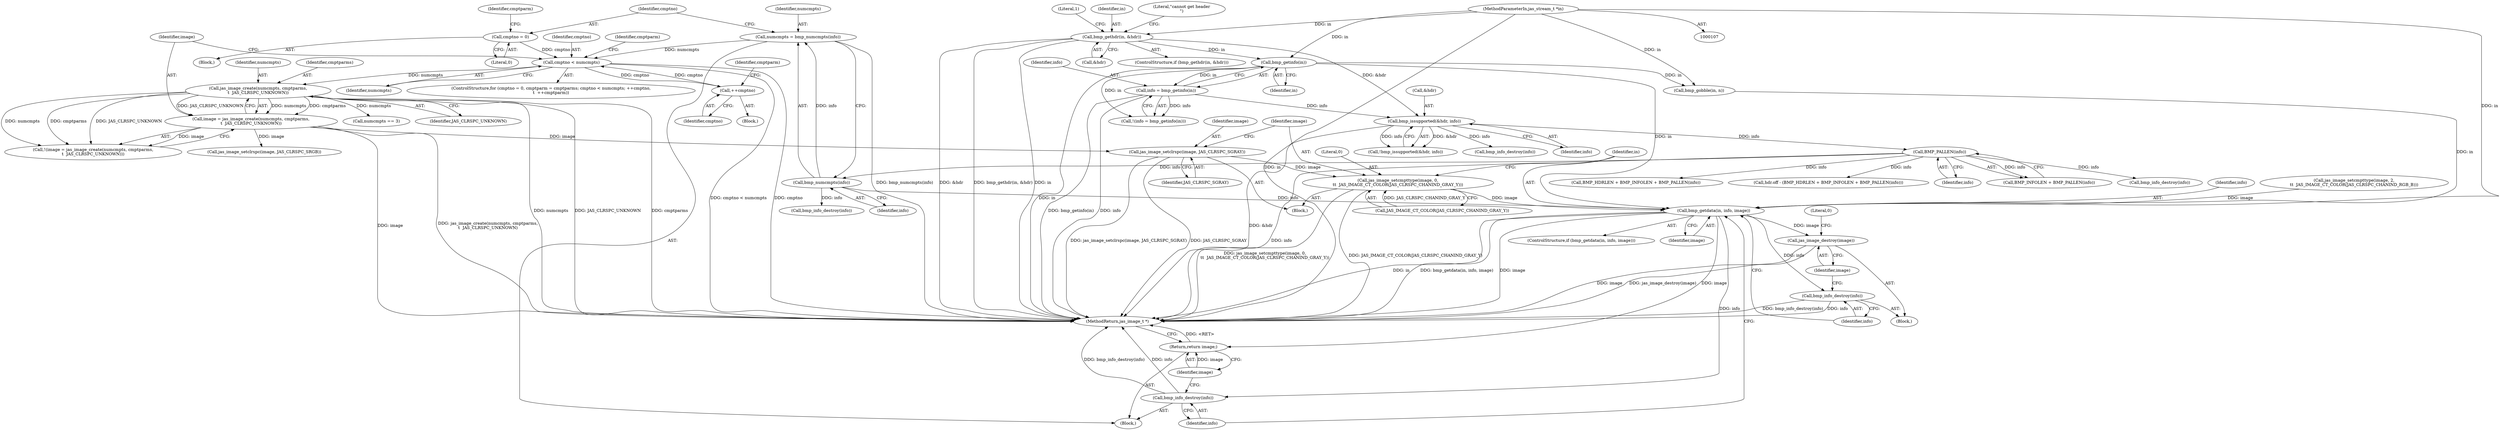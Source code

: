 digraph "0_jasper_8f62b4761711d036fd8964df256b938c809b7fca_0@pointer" {
"1000369" [label="(Call,jas_image_setclrspc(image, JAS_CLRSPC_SGRAY))"];
"1000333" [label="(Call,image = jas_image_create(numcmpts, cmptparms,\n\t  JAS_CLRSPC_UNKNOWN))"];
"1000335" [label="(Call,jas_image_create(numcmpts, cmptparms,\n\t  JAS_CLRSPC_UNKNOWN))"];
"1000278" [label="(Call,cmptno < numcmpts)"];
"1000272" [label="(Call,cmptno = 0)"];
"1000282" [label="(Call,++cmptno)"];
"1000266" [label="(Call,numcmpts = bmp_numcmpts(info))"];
"1000268" [label="(Call,bmp_numcmpts(info))"];
"1000242" [label="(Call,BMP_PALLEN(info))"];
"1000219" [label="(Call,bmp_issupported(&hdr, info))"];
"1000127" [label="(Call,bmp_gethdr(in, &hdr))"];
"1000108" [label="(MethodParameterIn,jas_stream_t *in)"];
"1000161" [label="(Call,info = bmp_getinfo(in))"];
"1000163" [label="(Call,bmp_getinfo(in))"];
"1000372" [label="(Call,jas_image_setcmpttype(image, 0,\n\t\t  JAS_IMAGE_CT_COLOR(JAS_CLRSPC_CHANIND_GRAY_Y)))"];
"1000378" [label="(Call,bmp_getdata(in, info, image))"];
"1000383" [label="(Call,bmp_info_destroy(info))"];
"1000385" [label="(Call,jas_image_destroy(image))"];
"1000389" [label="(Call,bmp_info_destroy(info))"];
"1000391" [label="(Return,return image;)"];
"1000285" [label="(Identifier,cmptparm)"];
"1000108" [label="(MethodParameterIn,jas_stream_t *in)"];
"1000226" [label="(Call,bmp_info_destroy(info))"];
"1000268" [label="(Call,bmp_numcmpts(info))"];
"1000385" [label="(Call,jas_image_destroy(image))"];
"1000382" [label="(Block,)"];
"1000274" [label="(Literal,0)"];
"1000283" [label="(Identifier,cmptno)"];
"1000391" [label="(Return,return image;)"];
"1000368" [label="(Block,)"];
"1000279" [label="(Identifier,cmptno)"];
"1000219" [label="(Call,bmp_issupported(&hdr, info))"];
"1000220" [label="(Call,&hdr)"];
"1000267" [label="(Identifier,numcmpts)"];
"1000392" [label="(Identifier,image)"];
"1000243" [label="(Identifier,info)"];
"1000163" [label="(Call,bmp_getinfo(in))"];
"1000332" [label="(Call,!(image = jas_image_create(numcmpts, cmptparms,\n\t  JAS_CLRSPC_UNKNOWN)))"];
"1000340" [label="(Call,bmp_info_destroy(info))"];
"1000278" [label="(Call,cmptno < numcmpts)"];
"1000242" [label="(Call,BMP_PALLEN(info))"];
"1000371" [label="(Identifier,JAS_CLRSPC_SGRAY)"];
"1000333" [label="(Call,image = jas_image_create(numcmpts, cmptparms,\n\t  JAS_CLRSPC_UNKNOWN))"];
"1000110" [label="(Block,)"];
"1000375" [label="(Call,JAS_IMAGE_CT_COLOR(JAS_CLRSPC_CHANIND_GRAY_Y))"];
"1000266" [label="(Call,numcmpts = bmp_numcmpts(info))"];
"1000127" [label="(Call,bmp_gethdr(in, &hdr))"];
"1000270" [label="(ControlStructure,for (cmptno = 0, cmptparm = cmptparms; cmptno < numcmpts; ++cmptno,\n\t  ++cmptparm))"];
"1000369" [label="(Call,jas_image_setclrspc(image, JAS_CLRSPC_SGRAY))"];
"1000380" [label="(Identifier,info)"];
"1000240" [label="(Call,BMP_INFOLEN + BMP_PALLEN(info))"];
"1000133" [label="(Literal,\"cannot get header\n\")"];
"1000258" [label="(Call,bmp_gobble(in, n))"];
"1000362" [label="(Call,jas_image_setcmpttype(image, 2,\n\t\t  JAS_IMAGE_CT_COLOR(JAS_CLRSPC_CHANIND_RGB_B)))"];
"1000276" [label="(Identifier,cmptparm)"];
"1000379" [label="(Identifier,in)"];
"1000129" [label="(Call,&hdr)"];
"1000137" [label="(Literal,1)"];
"1000262" [label="(Call,bmp_info_destroy(info))"];
"1000388" [label="(Literal,0)"];
"1000281" [label="(Block,)"];
"1000390" [label="(Identifier,info)"];
"1000370" [label="(Identifier,image)"];
"1000345" [label="(Call,numcmpts == 3)"];
"1000272" [label="(Call,cmptno = 0)"];
"1000269" [label="(Identifier,info)"];
"1000349" [label="(Call,jas_image_setclrspc(image, JAS_CLRSPC_SRGB))"];
"1000128" [label="(Identifier,in)"];
"1000282" [label="(Call,++cmptno)"];
"1000377" [label="(ControlStructure,if (bmp_getdata(in, info, image)))"];
"1000383" [label="(Call,bmp_info_destroy(info))"];
"1000389" [label="(Call,bmp_info_destroy(info))"];
"1000238" [label="(Call,BMP_HDRLEN + BMP_INFOLEN + BMP_PALLEN(info))"];
"1000335" [label="(Call,jas_image_create(numcmpts, cmptparms,\n\t  JAS_CLRSPC_UNKNOWN))"];
"1000222" [label="(Identifier,info)"];
"1000161" [label="(Call,info = bmp_getinfo(in))"];
"1000273" [label="(Identifier,cmptno)"];
"1000280" [label="(Identifier,numcmpts)"];
"1000289" [label="(Identifier,cmptparm)"];
"1000334" [label="(Identifier,image)"];
"1000372" [label="(Call,jas_image_setcmpttype(image, 0,\n\t\t  JAS_IMAGE_CT_COLOR(JAS_CLRSPC_CHANIND_GRAY_Y)))"];
"1000337" [label="(Identifier,cmptparms)"];
"1000336" [label="(Identifier,numcmpts)"];
"1000378" [label="(Call,bmp_getdata(in, info, image))"];
"1000218" [label="(Call,!bmp_issupported(&hdr, info))"];
"1000271" [label="(Block,)"];
"1000234" [label="(Call,hdr.off - (BMP_HDRLEN + BMP_INFOLEN + BMP_PALLEN(info)))"];
"1000381" [label="(Identifier,image)"];
"1000384" [label="(Identifier,info)"];
"1000393" [label="(MethodReturn,jas_image_t *)"];
"1000164" [label="(Identifier,in)"];
"1000160" [label="(Call,!(info = bmp_getinfo(in)))"];
"1000162" [label="(Identifier,info)"];
"1000338" [label="(Identifier,JAS_CLRSPC_UNKNOWN)"];
"1000386" [label="(Identifier,image)"];
"1000373" [label="(Identifier,image)"];
"1000126" [label="(ControlStructure,if (bmp_gethdr(in, &hdr)))"];
"1000374" [label="(Literal,0)"];
"1000369" -> "1000368"  [label="AST: "];
"1000369" -> "1000371"  [label="CFG: "];
"1000370" -> "1000369"  [label="AST: "];
"1000371" -> "1000369"  [label="AST: "];
"1000373" -> "1000369"  [label="CFG: "];
"1000369" -> "1000393"  [label="DDG: jas_image_setclrspc(image, JAS_CLRSPC_SGRAY)"];
"1000369" -> "1000393"  [label="DDG: JAS_CLRSPC_SGRAY"];
"1000333" -> "1000369"  [label="DDG: image"];
"1000369" -> "1000372"  [label="DDG: image"];
"1000333" -> "1000332"  [label="AST: "];
"1000333" -> "1000335"  [label="CFG: "];
"1000334" -> "1000333"  [label="AST: "];
"1000335" -> "1000333"  [label="AST: "];
"1000332" -> "1000333"  [label="CFG: "];
"1000333" -> "1000393"  [label="DDG: image"];
"1000333" -> "1000393"  [label="DDG: jas_image_create(numcmpts, cmptparms,\n\t  JAS_CLRSPC_UNKNOWN)"];
"1000333" -> "1000332"  [label="DDG: image"];
"1000335" -> "1000333"  [label="DDG: numcmpts"];
"1000335" -> "1000333"  [label="DDG: cmptparms"];
"1000335" -> "1000333"  [label="DDG: JAS_CLRSPC_UNKNOWN"];
"1000333" -> "1000349"  [label="DDG: image"];
"1000335" -> "1000338"  [label="CFG: "];
"1000336" -> "1000335"  [label="AST: "];
"1000337" -> "1000335"  [label="AST: "];
"1000338" -> "1000335"  [label="AST: "];
"1000335" -> "1000393"  [label="DDG: numcmpts"];
"1000335" -> "1000393"  [label="DDG: JAS_CLRSPC_UNKNOWN"];
"1000335" -> "1000393"  [label="DDG: cmptparms"];
"1000335" -> "1000332"  [label="DDG: numcmpts"];
"1000335" -> "1000332"  [label="DDG: cmptparms"];
"1000335" -> "1000332"  [label="DDG: JAS_CLRSPC_UNKNOWN"];
"1000278" -> "1000335"  [label="DDG: numcmpts"];
"1000335" -> "1000345"  [label="DDG: numcmpts"];
"1000278" -> "1000270"  [label="AST: "];
"1000278" -> "1000280"  [label="CFG: "];
"1000279" -> "1000278"  [label="AST: "];
"1000280" -> "1000278"  [label="AST: "];
"1000289" -> "1000278"  [label="CFG: "];
"1000334" -> "1000278"  [label="CFG: "];
"1000278" -> "1000393"  [label="DDG: cmptno < numcmpts"];
"1000278" -> "1000393"  [label="DDG: cmptno"];
"1000272" -> "1000278"  [label="DDG: cmptno"];
"1000282" -> "1000278"  [label="DDG: cmptno"];
"1000266" -> "1000278"  [label="DDG: numcmpts"];
"1000278" -> "1000282"  [label="DDG: cmptno"];
"1000272" -> "1000271"  [label="AST: "];
"1000272" -> "1000274"  [label="CFG: "];
"1000273" -> "1000272"  [label="AST: "];
"1000274" -> "1000272"  [label="AST: "];
"1000276" -> "1000272"  [label="CFG: "];
"1000282" -> "1000281"  [label="AST: "];
"1000282" -> "1000283"  [label="CFG: "];
"1000283" -> "1000282"  [label="AST: "];
"1000285" -> "1000282"  [label="CFG: "];
"1000266" -> "1000110"  [label="AST: "];
"1000266" -> "1000268"  [label="CFG: "];
"1000267" -> "1000266"  [label="AST: "];
"1000268" -> "1000266"  [label="AST: "];
"1000273" -> "1000266"  [label="CFG: "];
"1000266" -> "1000393"  [label="DDG: bmp_numcmpts(info)"];
"1000268" -> "1000266"  [label="DDG: info"];
"1000268" -> "1000269"  [label="CFG: "];
"1000269" -> "1000268"  [label="AST: "];
"1000242" -> "1000268"  [label="DDG: info"];
"1000268" -> "1000340"  [label="DDG: info"];
"1000268" -> "1000378"  [label="DDG: info"];
"1000242" -> "1000240"  [label="AST: "];
"1000242" -> "1000243"  [label="CFG: "];
"1000243" -> "1000242"  [label="AST: "];
"1000240" -> "1000242"  [label="CFG: "];
"1000242" -> "1000393"  [label="DDG: info"];
"1000242" -> "1000234"  [label="DDG: info"];
"1000242" -> "1000238"  [label="DDG: info"];
"1000242" -> "1000240"  [label="DDG: info"];
"1000219" -> "1000242"  [label="DDG: info"];
"1000242" -> "1000262"  [label="DDG: info"];
"1000219" -> "1000218"  [label="AST: "];
"1000219" -> "1000222"  [label="CFG: "];
"1000220" -> "1000219"  [label="AST: "];
"1000222" -> "1000219"  [label="AST: "];
"1000218" -> "1000219"  [label="CFG: "];
"1000219" -> "1000393"  [label="DDG: &hdr"];
"1000219" -> "1000218"  [label="DDG: &hdr"];
"1000219" -> "1000218"  [label="DDG: info"];
"1000127" -> "1000219"  [label="DDG: &hdr"];
"1000161" -> "1000219"  [label="DDG: info"];
"1000219" -> "1000226"  [label="DDG: info"];
"1000127" -> "1000126"  [label="AST: "];
"1000127" -> "1000129"  [label="CFG: "];
"1000128" -> "1000127"  [label="AST: "];
"1000129" -> "1000127"  [label="AST: "];
"1000133" -> "1000127"  [label="CFG: "];
"1000137" -> "1000127"  [label="CFG: "];
"1000127" -> "1000393"  [label="DDG: &hdr"];
"1000127" -> "1000393"  [label="DDG: bmp_gethdr(in, &hdr)"];
"1000127" -> "1000393"  [label="DDG: in"];
"1000108" -> "1000127"  [label="DDG: in"];
"1000127" -> "1000163"  [label="DDG: in"];
"1000108" -> "1000107"  [label="AST: "];
"1000108" -> "1000393"  [label="DDG: in"];
"1000108" -> "1000163"  [label="DDG: in"];
"1000108" -> "1000258"  [label="DDG: in"];
"1000108" -> "1000378"  [label="DDG: in"];
"1000161" -> "1000160"  [label="AST: "];
"1000161" -> "1000163"  [label="CFG: "];
"1000162" -> "1000161"  [label="AST: "];
"1000163" -> "1000161"  [label="AST: "];
"1000160" -> "1000161"  [label="CFG: "];
"1000161" -> "1000393"  [label="DDG: bmp_getinfo(in)"];
"1000161" -> "1000393"  [label="DDG: info"];
"1000161" -> "1000160"  [label="DDG: info"];
"1000163" -> "1000161"  [label="DDG: in"];
"1000163" -> "1000164"  [label="CFG: "];
"1000164" -> "1000163"  [label="AST: "];
"1000163" -> "1000393"  [label="DDG: in"];
"1000163" -> "1000160"  [label="DDG: in"];
"1000163" -> "1000258"  [label="DDG: in"];
"1000163" -> "1000378"  [label="DDG: in"];
"1000372" -> "1000368"  [label="AST: "];
"1000372" -> "1000375"  [label="CFG: "];
"1000373" -> "1000372"  [label="AST: "];
"1000374" -> "1000372"  [label="AST: "];
"1000375" -> "1000372"  [label="AST: "];
"1000379" -> "1000372"  [label="CFG: "];
"1000372" -> "1000393"  [label="DDG: jas_image_setcmpttype(image, 0,\n\t\t  JAS_IMAGE_CT_COLOR(JAS_CLRSPC_CHANIND_GRAY_Y))"];
"1000372" -> "1000393"  [label="DDG: JAS_IMAGE_CT_COLOR(JAS_CLRSPC_CHANIND_GRAY_Y)"];
"1000375" -> "1000372"  [label="DDG: JAS_CLRSPC_CHANIND_GRAY_Y"];
"1000372" -> "1000378"  [label="DDG: image"];
"1000378" -> "1000377"  [label="AST: "];
"1000378" -> "1000381"  [label="CFG: "];
"1000379" -> "1000378"  [label="AST: "];
"1000380" -> "1000378"  [label="AST: "];
"1000381" -> "1000378"  [label="AST: "];
"1000384" -> "1000378"  [label="CFG: "];
"1000390" -> "1000378"  [label="CFG: "];
"1000378" -> "1000393"  [label="DDG: in"];
"1000378" -> "1000393"  [label="DDG: bmp_getdata(in, info, image)"];
"1000378" -> "1000393"  [label="DDG: image"];
"1000258" -> "1000378"  [label="DDG: in"];
"1000362" -> "1000378"  [label="DDG: image"];
"1000378" -> "1000383"  [label="DDG: info"];
"1000378" -> "1000385"  [label="DDG: image"];
"1000378" -> "1000389"  [label="DDG: info"];
"1000378" -> "1000391"  [label="DDG: image"];
"1000383" -> "1000382"  [label="AST: "];
"1000383" -> "1000384"  [label="CFG: "];
"1000384" -> "1000383"  [label="AST: "];
"1000386" -> "1000383"  [label="CFG: "];
"1000383" -> "1000393"  [label="DDG: bmp_info_destroy(info)"];
"1000383" -> "1000393"  [label="DDG: info"];
"1000385" -> "1000382"  [label="AST: "];
"1000385" -> "1000386"  [label="CFG: "];
"1000386" -> "1000385"  [label="AST: "];
"1000388" -> "1000385"  [label="CFG: "];
"1000385" -> "1000393"  [label="DDG: image"];
"1000385" -> "1000393"  [label="DDG: jas_image_destroy(image)"];
"1000389" -> "1000110"  [label="AST: "];
"1000389" -> "1000390"  [label="CFG: "];
"1000390" -> "1000389"  [label="AST: "];
"1000392" -> "1000389"  [label="CFG: "];
"1000389" -> "1000393"  [label="DDG: bmp_info_destroy(info)"];
"1000389" -> "1000393"  [label="DDG: info"];
"1000391" -> "1000110"  [label="AST: "];
"1000391" -> "1000392"  [label="CFG: "];
"1000392" -> "1000391"  [label="AST: "];
"1000393" -> "1000391"  [label="CFG: "];
"1000391" -> "1000393"  [label="DDG: <RET>"];
"1000392" -> "1000391"  [label="DDG: image"];
}
